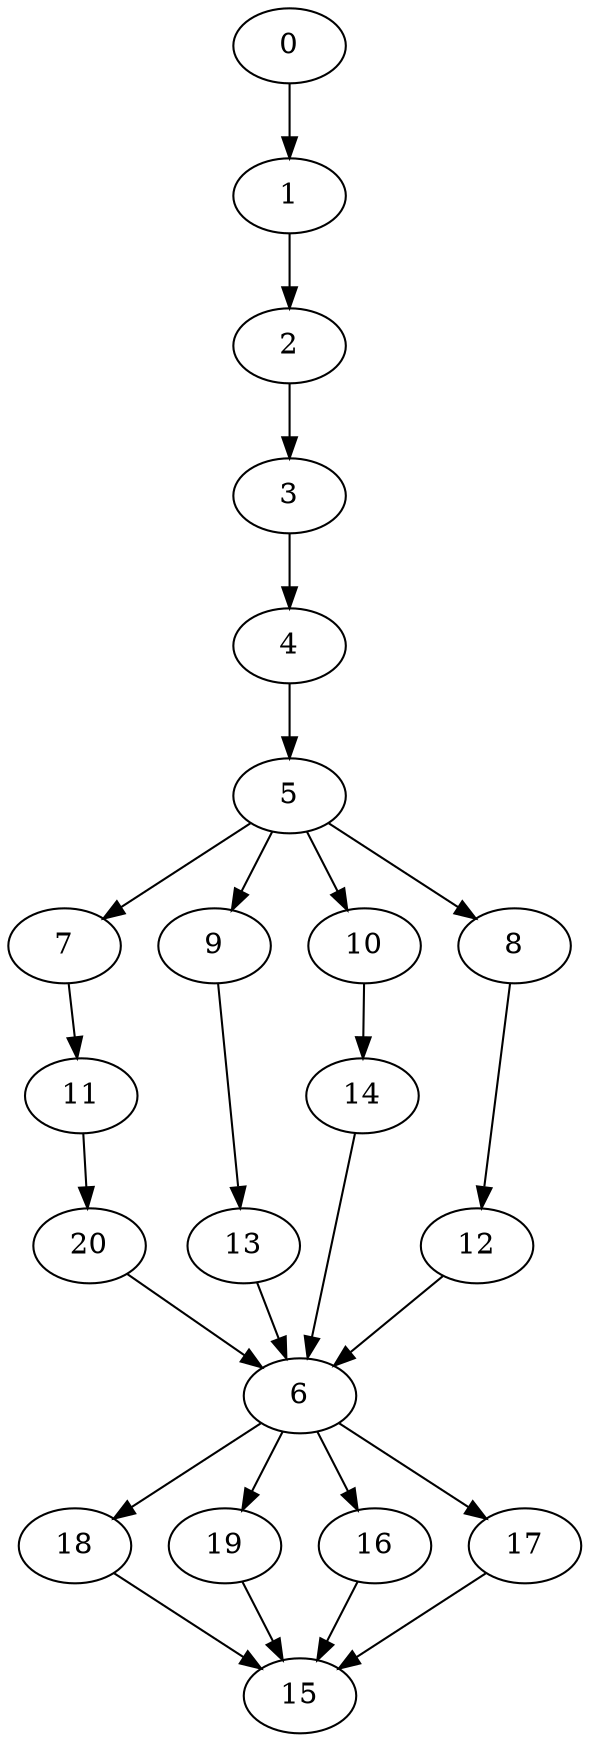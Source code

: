 digraph "SeriesParallel-MaxBf-5_Nodes_21_CCR_0.10_WeightType_Random#4_Heterogeneous-4-4" {
0 [Weight=93];
1 [Weight=104];
2 [Weight=46];
3 [Weight=46];
4 [Weight=116];
5 [Weight=58];
7 [Weight=69];
9 [Weight=116];
11 [Weight=116];
10 [Weight=69];
8 [Weight=23];
12 [Weight=116];
13 [Weight=69];
14 [Weight=69];
20 [Weight=58];
6 [Weight=104];
18 [Weight=116];
19 [Weight=81];
16 [Weight=23];
17 [Weight=23];
15 [Weight=23];
2 -> 3 [Weight=4];
5 -> 10 [Weight=6];
3 -> 4 [Weight=5];
14 -> 6 [Weight=9];
0 -> 1 [Weight=5];
19 -> 15 [Weight=10];
13 -> 6 [Weight=9];
5 -> 9 [Weight=3];
12 -> 6 [Weight=7];
6 -> 19 [Weight=2];
6 -> 18 [Weight=9];
20 -> 6 [Weight=6];
5 -> 7 [Weight=4];
8 -> 12 [Weight=2];
5 -> 8 [Weight=8];
7 -> 11 [Weight=5];
1 -> 2 [Weight=9];
18 -> 15 [Weight=10];
6 -> 17 [Weight=3];
10 -> 14 [Weight=10];
9 -> 13 [Weight=3];
11 -> 20 [Weight=6];
16 -> 15 [Weight=7];
17 -> 15 [Weight=2];
4 -> 5 [Weight=8];
6 -> 16 [Weight=2];
}
